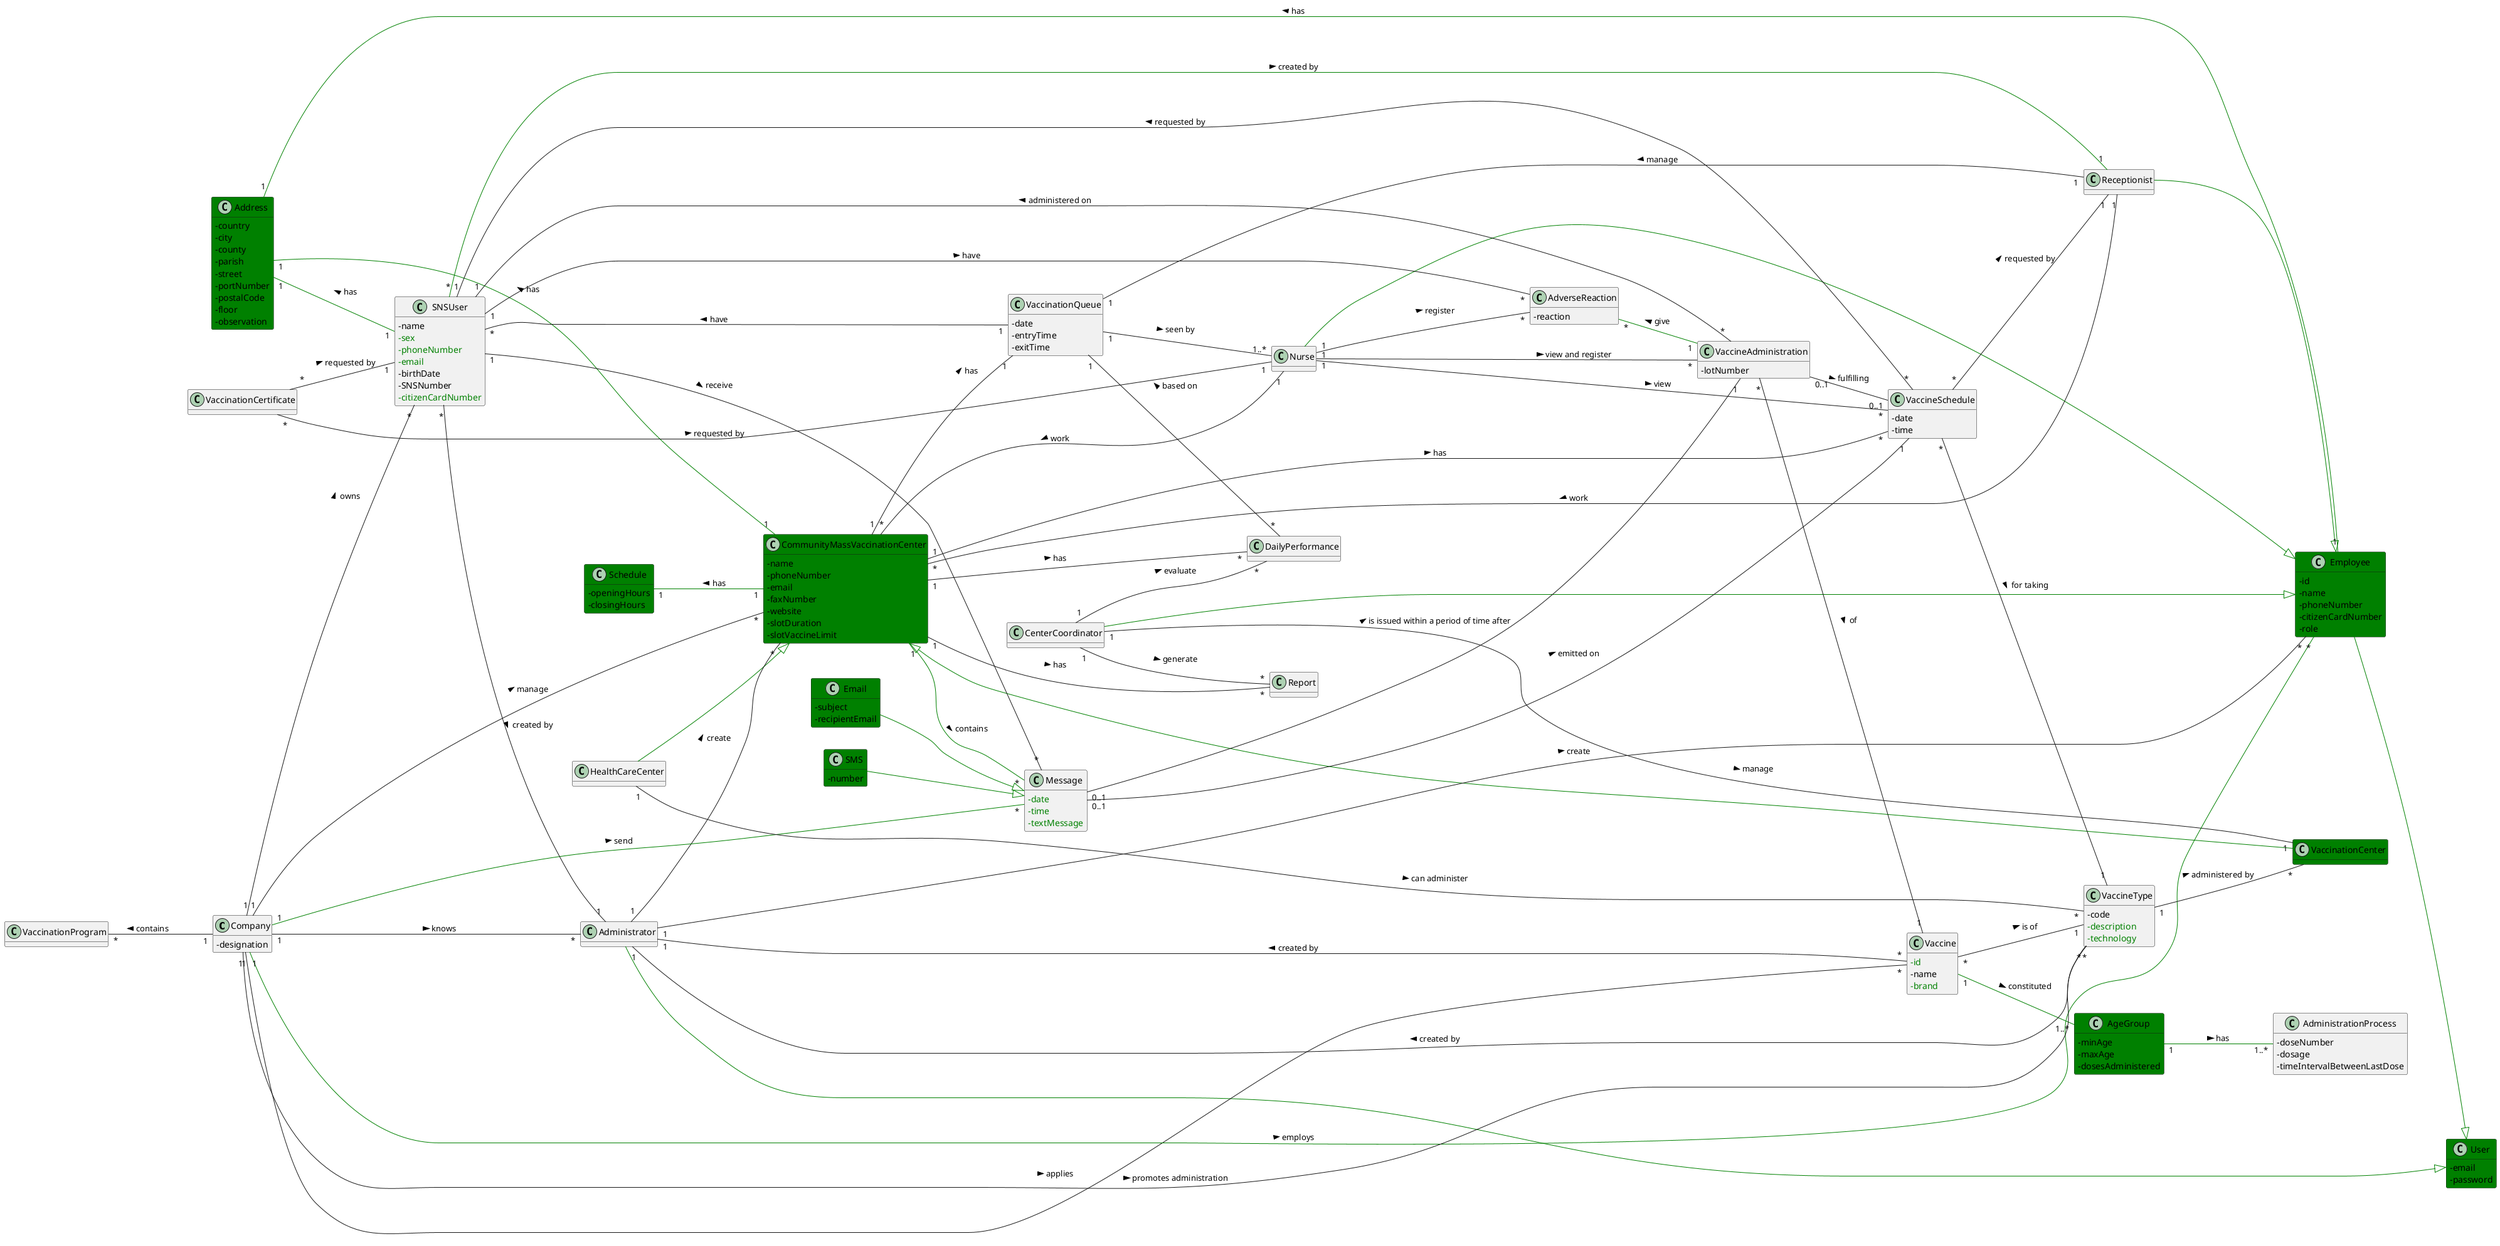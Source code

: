 @startuml

hide methods
left to right direction
skinparam classAttributeIconSize 0

class Company {
    -designation
}

class Address #green {
    -country
    -city
    -county
    -parish
    -street
    -portNumber
    -postalCode
    -floor
    -observation
}

class SNSUser {
    -name
     <color:#green>-sex
     <color:#green>-phoneNumber
     <color:#green>-email
    -birthDate
    -SNSNumber
    <color:#green>-citizenCardNumber
}

class Vaccine {
    <color:#green>-id
    -name
    <color:#green>-brand
}

class VaccineType {
    -code
    <color:#green>-description
    <color:#green>-technology
}

class VaccineAdministration {
    -lotNumber
}

class VaccineSchedule {
    -date
    -time
}

class CommunityMassVaccinationCenter #green {
    -name
    -phoneNumber
    -email
    -faxNumber
    -website
    -slotDuration
    -slotVaccineLimit
}

class HealthCareCenter {
}

class VaccinationCenter #green {
}

class Schedule #green  {
    -openingHours
    -closingHours
}

class Employee #green {
    -id
    -name
    -phoneNumber
    -citizenCardNumber
    -role
}

class Administrator {
}

class Nurse {
}

class Receptionist {
}

class CenterCoordinator {
}

class VaccinationCertificate {
}

class AdverseReaction {
    -reaction
}

class VaccinationProgram {
}

class Report {
}

class DailyPerformance {
}

class AgeGroup #green {
    -minAge
    -maxAge
    -dosesAdministered
}

class AdministrationProcess {
    -doseNumber
    -dosage
    -timeIntervalBetweenLastDose
}

class VaccinationQueue {
    -date
    -entryTime
    -exitTime
}

class Message {
    <color:#green>-date
    <color:#green>-time
    <color:#green>-textMessage
}

class Email #green {
    -subject
    -recipientEmail
}

class SMS #green {
    -number
}

class User #green {
    -email
    -password
}

'----- Generalization -----

Administrator -[#green]-|> User
CenterCoordinator -[#green]-|> Employee
Email -[#green]-|> Message
Employee -[#green]-|> User
HealthCareCenter -[#green]-|> CommunityMassVaccinationCenter
Nurse -[#green]-|> Employee
Receptionist -[#green]-|> Employee
SMS -[#green]-|> Message
VaccinationCenter -[#green]-|> CommunityMassVaccinationCenter

'--------------------------

'------- Relations --------

Address "1" -[#green]- "1" CommunityMassVaccinationCenter : has <
Address "1" -[#green]- "1" Employee : has <
Address "1" -[#green]- "1" SNSUser : has <

Administrator "1" -- "*" CommunityMassVaccinationCenter : create >
Administrator "1" -- "*" Employee : create >

AdverseReaction "*" -[#green]- "1" VaccineAdministration : give <

AgeGroup "1" -[#green]- "1..*" AdministrationProcess : has >

CenterCoordinator "1" -- "*" DailyPerformance : evaluate >
CenterCoordinator "1" -- "*" Report : generate >
CenterCoordinator "1" -- "1" VaccinationCenter : manage >

CommunityMassVaccinationCenter "1" -- "*" DailyPerformance : has >
CommunityMassVaccinationCenter "1" -- "*" Report : has >
CommunityMassVaccinationCenter "1" -- "1" VaccinationQueue : has >
CommunityMassVaccinationCenter "1" -[#green]- "*" Message : contains >

Company "1" -- "*" Administrator : knows >
Company "1" -- "*" CommunityMassVaccinationCenter : manage >
Company "1" -- "*" SNSUser : owns >
Company "1" -- "*" Vaccine : applies >
Company "1" -[#green]- "*" Message : send >

Employee "*" -[#green]- "1" Company : employs <

HealthCareCenter "1" -- "*" VaccineType : can administer >

Message "0..1" -- "1" VaccineAdministration : is issued within a period of time after >
Message "0..1" -- "1" VaccineSchedule : emitted on >

Nurse "1" -- "*" VaccineSchedule : view >
Nurse "1"-- "*" AdverseReaction : register >
Nurse "1"-- "*" CommunityMassVaccinationCenter : work >
Nurse "1"-- "*" VaccineAdministration : view and register >

Receptionist "1" -- "1" VaccinationQueue : manage >
Receptionist "1"-- "*" CommunityMassVaccinationCenter : work >

SNSUser "*" -- "1" Administrator: created by >
SNSUser "*" -[#green]- "1" Receptionist: created by >
SNSUser "1" -- "*" AdverseReaction : have >
SNSUser "1" -- "*" Message : receive >

Schedule "1" -[#green]- "1" CommunityMassVaccinationCenter : has <

VaccinationCertificate "*" -- "1" Nurse : requested by >
VaccinationCertificate "*" -- "1" SNSUser : requested by >

VaccinationProgram "*" -- "1" Company : contains <

VaccinationQueue "1" -- "*" DailyPerformance : based on <
VaccinationQueue "1" -- "*" SNSUser : have >
VaccinationQueue "1" -- "1..*" Nurse : seen by >

Vaccine "*" -- "1" Administrator: created by >
Vaccine "*" -- "1" VaccineType : is of >
Vaccine "1" -[#green]- "1..*" AgeGroup : constituted >

VaccineAdministration "*" -- "1" SNSUser : administered on >
VaccineAdministration "*" -- "1" Vaccine : of >
VaccineAdministration "0..1" -- "0..1" VaccineSchedule : fulfilling >

VaccineSchedule "*" -- "1" CommunityMassVaccinationCenter : has <
VaccineSchedule "*" -- "1" Receptionist : requested by >
VaccineSchedule "*" -- "1" SNSUser : requested by >
VaccineSchedule "*" -- "1" VaccineType : for taking >

VaccineType "*" -- "1" Administrator: created by >
VaccineType "*" -- "1" Company : promotes administration <
VaccineType "1" -- "*" VaccinationCenter : administered by >

'--------------------------

@enduml